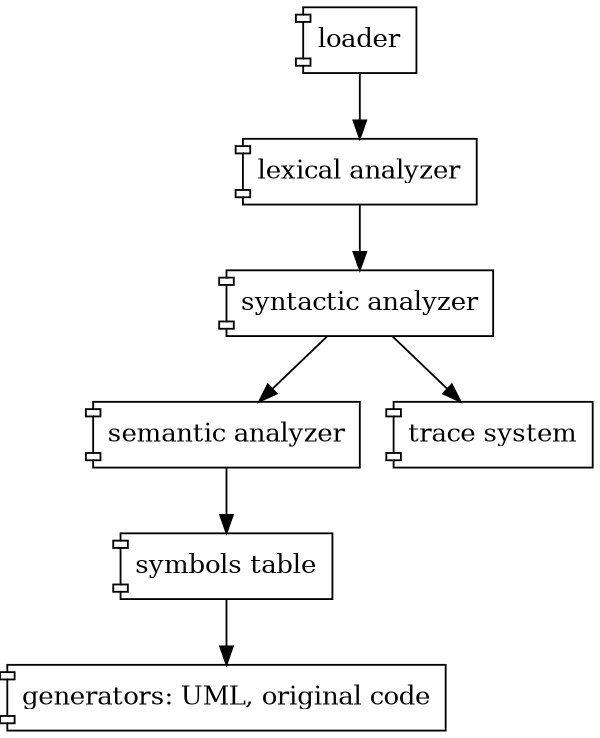 digraph R {
  size ="4, 6!";
  fontsize = 6;
//  rankdir=LR;
//  node [style=rounded]

  loader [
    shape="component",
    label="loader"
  ]

  lexical_analyzer [
    shape="component",
    label="lexical analyzer"
  ]

  syntactic_analyzer [
    shape="component",
    label="syntactic analyzer"
  ]

  semantic_analyzer [
    shape="component",
    label="semantic analyzer"
  ]

  symbols_table [
    shape="component",
    label="symbols table"
  ]

  generators [
    shape="component",
    label="generators: UML, original code"
  ]

  trace_system [
    shape=component,
    label="trace system"
  ]

   loader->lexical_analyzer;
   lexical_analyzer->syntactic_analyzer;
   syntactic_analyzer->semantic_analyzer;
   semantic_analyzer->symbols_table;
   symbols_table->generators;
   syntactic_analyzer->trace_system;
}
